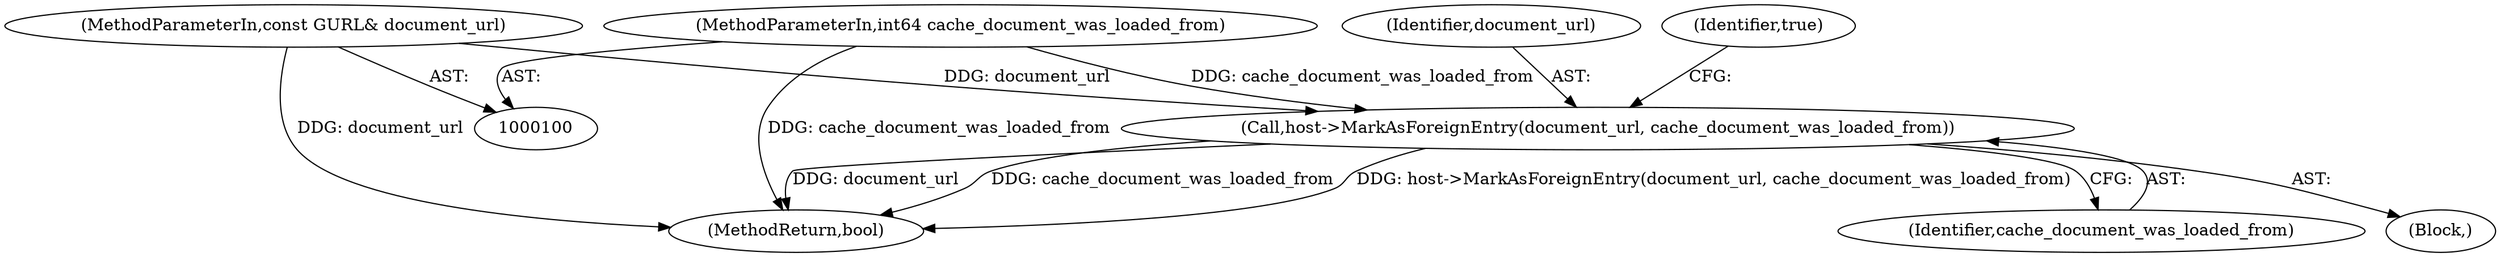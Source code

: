digraph "1_Chrome_2cb006bc9d3ad16353ed49c2b75faea618156d0f@del" {
"1000115" [label="(Call,host->MarkAsForeignEntry(document_url, cache_document_was_loaded_from))"];
"1000102" [label="(MethodParameterIn,const GURL& document_url)"];
"1000103" [label="(MethodParameterIn,int64 cache_document_was_loaded_from)"];
"1000104" [label="(Block,)"];
"1000102" [label="(MethodParameterIn,const GURL& document_url)"];
"1000116" [label="(Identifier,document_url)"];
"1000115" [label="(Call,host->MarkAsForeignEntry(document_url, cache_document_was_loaded_from))"];
"1000103" [label="(MethodParameterIn,int64 cache_document_was_loaded_from)"];
"1000119" [label="(Identifier,true)"];
"1000120" [label="(MethodReturn,bool)"];
"1000117" [label="(Identifier,cache_document_was_loaded_from)"];
"1000115" -> "1000104"  [label="AST: "];
"1000115" -> "1000117"  [label="CFG: "];
"1000116" -> "1000115"  [label="AST: "];
"1000117" -> "1000115"  [label="AST: "];
"1000119" -> "1000115"  [label="CFG: "];
"1000115" -> "1000120"  [label="DDG: cache_document_was_loaded_from"];
"1000115" -> "1000120"  [label="DDG: host->MarkAsForeignEntry(document_url, cache_document_was_loaded_from)"];
"1000115" -> "1000120"  [label="DDG: document_url"];
"1000102" -> "1000115"  [label="DDG: document_url"];
"1000103" -> "1000115"  [label="DDG: cache_document_was_loaded_from"];
"1000102" -> "1000100"  [label="AST: "];
"1000102" -> "1000120"  [label="DDG: document_url"];
"1000103" -> "1000100"  [label="AST: "];
"1000103" -> "1000120"  [label="DDG: cache_document_was_loaded_from"];
}
